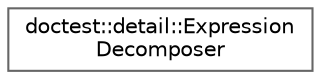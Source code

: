 digraph "Gráfico de Hierarquia de Classes"
{
 // LATEX_PDF_SIZE
  bgcolor="transparent";
  edge [fontname=Helvetica,fontsize=10,labelfontname=Helvetica,labelfontsize=10];
  node [fontname=Helvetica,fontsize=10,shape=box,height=0.2,width=0.4];
  rankdir="LR";
  Node0 [id="Node000000",label="doctest::detail::Expression\lDecomposer",height=0.2,width=0.4,color="grey40", fillcolor="white", style="filled",URL="$structdoctest_1_1detail_1_1ExpressionDecomposer.html",tooltip=" "];
}
